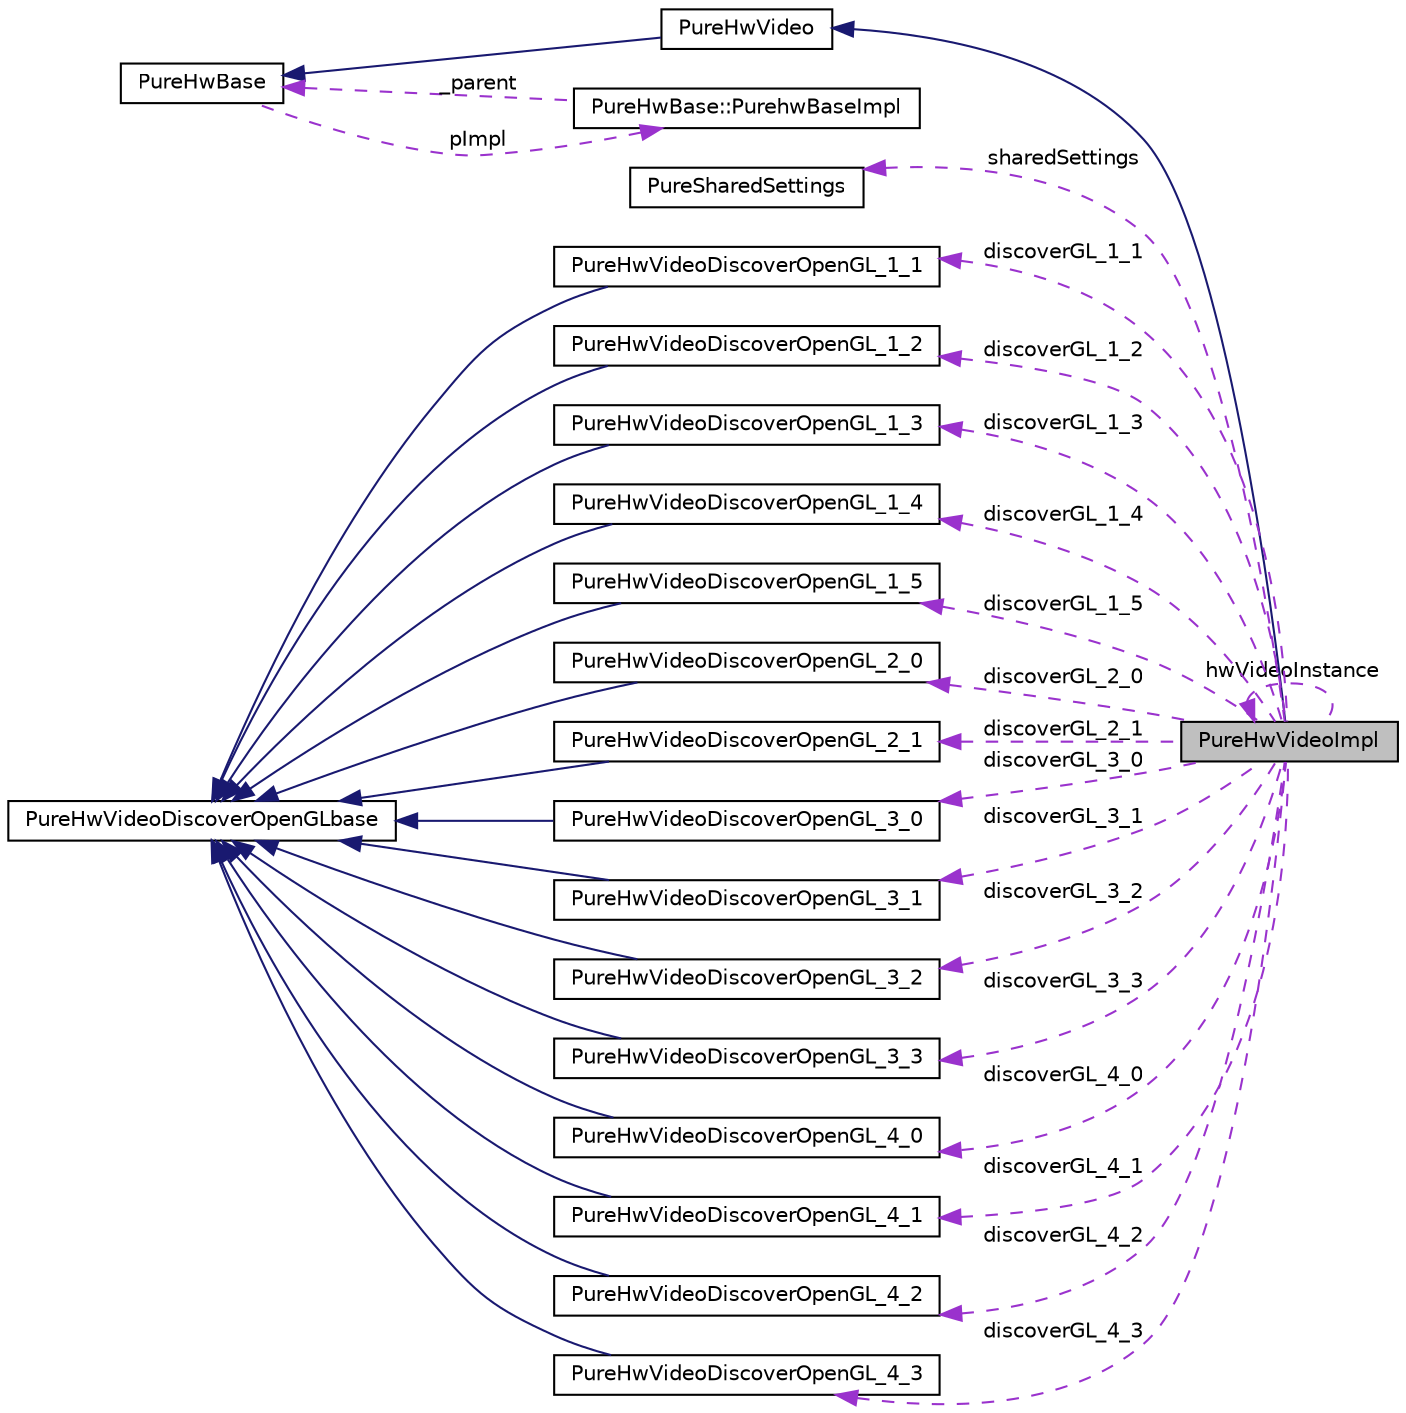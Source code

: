 digraph "PureHwVideoImpl"
{
 // LATEX_PDF_SIZE
  edge [fontname="Helvetica",fontsize="10",labelfontname="Helvetica",labelfontsize="10"];
  node [fontname="Helvetica",fontsize="10",shape=record];
  rankdir="LR";
  Node1 [label="PureHwVideoImpl",height=0.2,width=0.4,color="black", fillcolor="grey75", style="filled", fontcolor="black",tooltip=" "];
  Node2 -> Node1 [dir="back",color="midnightblue",fontsize="10",style="solid",fontname="Helvetica"];
  Node2 [label="PureHwVideo",height=0.2,width=0.4,color="black", fillcolor="white", style="filled",URL="$class_pure_hw_video.html",tooltip="Pure video capabilities class."];
  Node3 -> Node2 [dir="back",color="midnightblue",fontsize="10",style="solid",fontname="Helvetica"];
  Node3 [label="PureHwBase",height=0.2,width=0.4,color="black", fillcolor="white", style="filled",URL="$class_pure_hw_base.html",tooltip="Base class for Pure hardware classes."];
  Node4 -> Node3 [dir="back",color="darkorchid3",fontsize="10",style="dashed",label=" pImpl" ,fontname="Helvetica"];
  Node4 [label="PureHwBase::PurehwBaseImpl",height=0.2,width=0.4,color="black", fillcolor="white", style="filled",URL="$class_pure_hw_base_1_1_purehw_base_impl.html",tooltip=" "];
  Node3 -> Node4 [dir="back",color="darkorchid3",fontsize="10",style="dashed",label=" _parent" ,fontname="Helvetica"];
  Node1 -> Node1 [dir="back",color="darkorchid3",fontsize="10",style="dashed",label=" hwVideoInstance" ,fontname="Helvetica"];
  Node5 -> Node1 [dir="back",color="darkorchid3",fontsize="10",style="dashed",label=" sharedSettings" ,fontname="Helvetica"];
  Node5 [label="PureSharedSettings",height=0.2,width=0.4,color="black", fillcolor="white", style="filled",URL="$class_pure_shared_settings.html",tooltip="Contains Pure shared settings."];
  Node6 -> Node1 [dir="back",color="darkorchid3",fontsize="10",style="dashed",label=" discoverGL_1_1" ,fontname="Helvetica"];
  Node6 [label="PureHwVideoDiscoverOpenGL_1_1",height=0.2,width=0.4,color="black", fillcolor="white", style="filled",URL="$class_pure_hw_video_discover_open_g_l__1__1.html",tooltip="Pure OpenGL 1.1 capabilities class."];
  Node7 -> Node6 [dir="back",color="midnightblue",fontsize="10",style="solid",fontname="Helvetica"];
  Node7 [label="PureHwVideoDiscoverOpenGLbase",height=0.2,width=0.4,color="black", fillcolor="white", style="filled",URL="$class_pure_hw_video_discover_open_g_lbase.html",tooltip="Pure OpenGL capabilities base class."];
  Node8 -> Node1 [dir="back",color="darkorchid3",fontsize="10",style="dashed",label=" discoverGL_1_2" ,fontname="Helvetica"];
  Node8 [label="PureHwVideoDiscoverOpenGL_1_2",height=0.2,width=0.4,color="black", fillcolor="white", style="filled",URL="$class_pure_hw_video_discover_open_g_l__1__2.html",tooltip="Pure OpenGL 1.2 capabilities class."];
  Node7 -> Node8 [dir="back",color="midnightblue",fontsize="10",style="solid",fontname="Helvetica"];
  Node9 -> Node1 [dir="back",color="darkorchid3",fontsize="10",style="dashed",label=" discoverGL_1_3" ,fontname="Helvetica"];
  Node9 [label="PureHwVideoDiscoverOpenGL_1_3",height=0.2,width=0.4,color="black", fillcolor="white", style="filled",URL="$class_pure_hw_video_discover_open_g_l__1__3.html",tooltip="Pure OpenGL 1.3 capabilities class."];
  Node7 -> Node9 [dir="back",color="midnightblue",fontsize="10",style="solid",fontname="Helvetica"];
  Node10 -> Node1 [dir="back",color="darkorchid3",fontsize="10",style="dashed",label=" discoverGL_1_4" ,fontname="Helvetica"];
  Node10 [label="PureHwVideoDiscoverOpenGL_1_4",height=0.2,width=0.4,color="black", fillcolor="white", style="filled",URL="$class_pure_hw_video_discover_open_g_l__1__4.html",tooltip="Pure OpenGL 1.2 capabilities class."];
  Node7 -> Node10 [dir="back",color="midnightblue",fontsize="10",style="solid",fontname="Helvetica"];
  Node11 -> Node1 [dir="back",color="darkorchid3",fontsize="10",style="dashed",label=" discoverGL_1_5" ,fontname="Helvetica"];
  Node11 [label="PureHwVideoDiscoverOpenGL_1_5",height=0.2,width=0.4,color="black", fillcolor="white", style="filled",URL="$class_pure_hw_video_discover_open_g_l__1__5.html",tooltip="Pure OpenGL 1.5 capabilities class."];
  Node7 -> Node11 [dir="back",color="midnightblue",fontsize="10",style="solid",fontname="Helvetica"];
  Node12 -> Node1 [dir="back",color="darkorchid3",fontsize="10",style="dashed",label=" discoverGL_2_0" ,fontname="Helvetica"];
  Node12 [label="PureHwVideoDiscoverOpenGL_2_0",height=0.2,width=0.4,color="black", fillcolor="white", style="filled",URL="$class_pure_hw_video_discover_open_g_l__2__0.html",tooltip="Pure OpenGL 2.0 capabilities class."];
  Node7 -> Node12 [dir="back",color="midnightblue",fontsize="10",style="solid",fontname="Helvetica"];
  Node13 -> Node1 [dir="back",color="darkorchid3",fontsize="10",style="dashed",label=" discoverGL_2_1" ,fontname="Helvetica"];
  Node13 [label="PureHwVideoDiscoverOpenGL_2_1",height=0.2,width=0.4,color="black", fillcolor="white", style="filled",URL="$class_pure_hw_video_discover_open_g_l__2__1.html",tooltip="Pure OpenGL 2.1 capabilities class."];
  Node7 -> Node13 [dir="back",color="midnightblue",fontsize="10",style="solid",fontname="Helvetica"];
  Node14 -> Node1 [dir="back",color="darkorchid3",fontsize="10",style="dashed",label=" discoverGL_3_0" ,fontname="Helvetica"];
  Node14 [label="PureHwVideoDiscoverOpenGL_3_0",height=0.2,width=0.4,color="black", fillcolor="white", style="filled",URL="$class_pure_hw_video_discover_open_g_l__3__0.html",tooltip="Pure OpenGL 3.0 capabilities class."];
  Node7 -> Node14 [dir="back",color="midnightblue",fontsize="10",style="solid",fontname="Helvetica"];
  Node15 -> Node1 [dir="back",color="darkorchid3",fontsize="10",style="dashed",label=" discoverGL_3_1" ,fontname="Helvetica"];
  Node15 [label="PureHwVideoDiscoverOpenGL_3_1",height=0.2,width=0.4,color="black", fillcolor="white", style="filled",URL="$class_pure_hw_video_discover_open_g_l__3__1.html",tooltip="Pure OpenGL 3.1 capabilities class."];
  Node7 -> Node15 [dir="back",color="midnightblue",fontsize="10",style="solid",fontname="Helvetica"];
  Node16 -> Node1 [dir="back",color="darkorchid3",fontsize="10",style="dashed",label=" discoverGL_3_2" ,fontname="Helvetica"];
  Node16 [label="PureHwVideoDiscoverOpenGL_3_2",height=0.2,width=0.4,color="black", fillcolor="white", style="filled",URL="$class_pure_hw_video_discover_open_g_l__3__2.html",tooltip="Pure OpenGL 3.2 capabilities class."];
  Node7 -> Node16 [dir="back",color="midnightblue",fontsize="10",style="solid",fontname="Helvetica"];
  Node17 -> Node1 [dir="back",color="darkorchid3",fontsize="10",style="dashed",label=" discoverGL_3_3" ,fontname="Helvetica"];
  Node17 [label="PureHwVideoDiscoverOpenGL_3_3",height=0.2,width=0.4,color="black", fillcolor="white", style="filled",URL="$class_pure_hw_video_discover_open_g_l__3__3.html",tooltip="Pure OpenGL 3.3 capabilities class."];
  Node7 -> Node17 [dir="back",color="midnightblue",fontsize="10",style="solid",fontname="Helvetica"];
  Node18 -> Node1 [dir="back",color="darkorchid3",fontsize="10",style="dashed",label=" discoverGL_4_0" ,fontname="Helvetica"];
  Node18 [label="PureHwVideoDiscoverOpenGL_4_0",height=0.2,width=0.4,color="black", fillcolor="white", style="filled",URL="$class_pure_hw_video_discover_open_g_l__4__0.html",tooltip="Pure OpenGL 4.0 capabilities class."];
  Node7 -> Node18 [dir="back",color="midnightblue",fontsize="10",style="solid",fontname="Helvetica"];
  Node19 -> Node1 [dir="back",color="darkorchid3",fontsize="10",style="dashed",label=" discoverGL_4_1" ,fontname="Helvetica"];
  Node19 [label="PureHwVideoDiscoverOpenGL_4_1",height=0.2,width=0.4,color="black", fillcolor="white", style="filled",URL="$class_pure_hw_video_discover_open_g_l__4__1.html",tooltip="Pure OpenGL 4.1 capabilities class."];
  Node7 -> Node19 [dir="back",color="midnightblue",fontsize="10",style="solid",fontname="Helvetica"];
  Node20 -> Node1 [dir="back",color="darkorchid3",fontsize="10",style="dashed",label=" discoverGL_4_2" ,fontname="Helvetica"];
  Node20 [label="PureHwVideoDiscoverOpenGL_4_2",height=0.2,width=0.4,color="black", fillcolor="white", style="filled",URL="$class_pure_hw_video_discover_open_g_l__4__2.html",tooltip="Pure OpenGL 4.2 capabilities class."];
  Node7 -> Node20 [dir="back",color="midnightblue",fontsize="10",style="solid",fontname="Helvetica"];
  Node21 -> Node1 [dir="back",color="darkorchid3",fontsize="10",style="dashed",label=" discoverGL_4_3" ,fontname="Helvetica"];
  Node21 [label="PureHwVideoDiscoverOpenGL_4_3",height=0.2,width=0.4,color="black", fillcolor="white", style="filled",URL="$class_pure_hw_video_discover_open_g_l__4__3.html",tooltip="Pure OpenGL 4.3 capabilities class."];
  Node7 -> Node21 [dir="back",color="midnightblue",fontsize="10",style="solid",fontname="Helvetica"];
}
